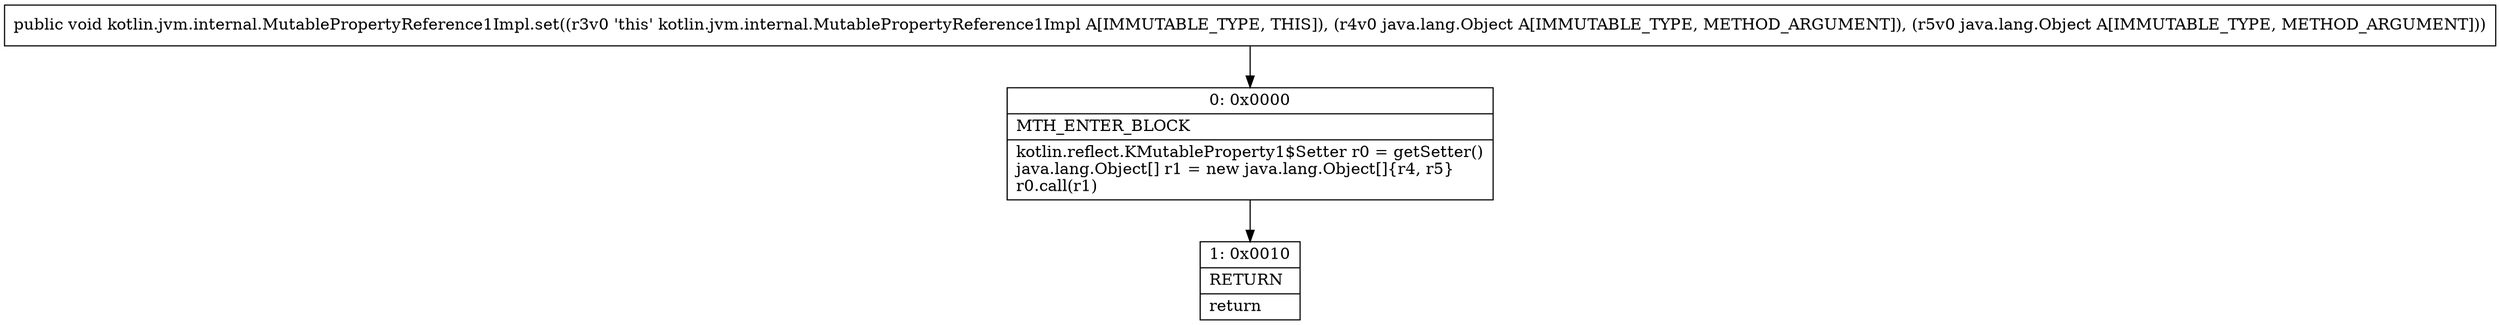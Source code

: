 digraph "CFG forkotlin.jvm.internal.MutablePropertyReference1Impl.set(Ljava\/lang\/Object;Ljava\/lang\/Object;)V" {
Node_0 [shape=record,label="{0\:\ 0x0000|MTH_ENTER_BLOCK\l|kotlin.reflect.KMutableProperty1$Setter r0 = getSetter()\ljava.lang.Object[] r1 = new java.lang.Object[]\{r4, r5\}\lr0.call(r1)\l}"];
Node_1 [shape=record,label="{1\:\ 0x0010|RETURN\l|return\l}"];
MethodNode[shape=record,label="{public void kotlin.jvm.internal.MutablePropertyReference1Impl.set((r3v0 'this' kotlin.jvm.internal.MutablePropertyReference1Impl A[IMMUTABLE_TYPE, THIS]), (r4v0 java.lang.Object A[IMMUTABLE_TYPE, METHOD_ARGUMENT]), (r5v0 java.lang.Object A[IMMUTABLE_TYPE, METHOD_ARGUMENT])) }"];
MethodNode -> Node_0;
Node_0 -> Node_1;
}

